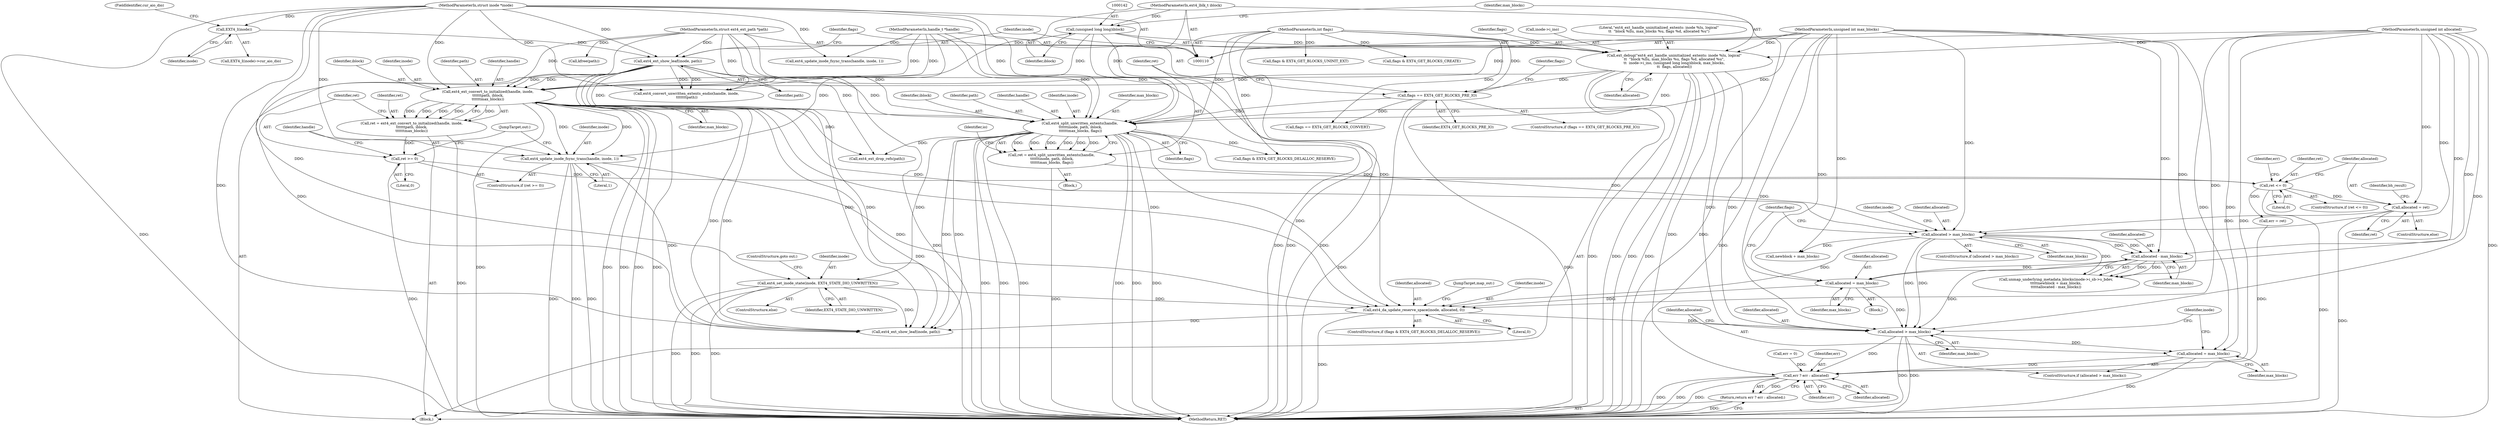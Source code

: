 digraph "1_linux_744692dc059845b2a3022119871846e74d4f6e11_0@API" {
"1000276" [label="(Call,allocated > max_blocks)"];
"1000267" [label="(Call,ext4_da_update_reserve_space(inode, allocated, 0))"];
"1000157" [label="(Call,ext4_split_unwritten_extents(handle,\n \t\t\t\t\t\tinode, path, iblock,\n \t\t\t\t\t\tmax_blocks, flags))"];
"1000111" [label="(MethodParameterIn,handle_t *handle)"];
"1000147" [label="(Call,ext4_ext_show_leaf(inode, path))"];
"1000133" [label="(Call,EXT4_I(inode))"];
"1000112" [label="(MethodParameterIn,struct inode *inode)"];
"1000115" [label="(MethodParameterIn,struct ext4_ext_path *path)"];
"1000141" [label="(Call,(unsigned long long)iblock)"];
"1000113" [label="(MethodParameterIn,ext4_lblk_t iblock)"];
"1000136" [label="(Call,ext_debug(\"ext4_ext_handle_uninitialized_extents: inode %lu, logical\"\n\t\t  \"block %llu, max_blocks %u, flags %d, allocated %u\",\n\t\t  inode->i_ino, (unsigned long long)iblock, max_blocks,\n\t\t  flags, allocated))"];
"1000114" [label="(MethodParameterIn,unsigned int max_blocks)"];
"1000116" [label="(MethodParameterIn,int flags)"];
"1000117" [label="(MethodParameterIn,unsigned int allocated)"];
"1000151" [label="(Call,flags == EXT4_GET_BLOCKS_PRE_IO)"];
"1000223" [label="(Call,ext4_update_inode_fsync_trans(handle, inode, 1))"];
"1000213" [label="(Call,ext4_ext_convert_to_initialized(handle, inode,\n\t\t\t\t\t\tpath, iblock,\n\t\t\t\t\t\tmax_blocks))"];
"1000172" [label="(Call,ext4_set_inode_state(inode, EXT4_STATE_DIO_UNWRITTEN))"];
"1000260" [label="(Call,allocated = max_blocks)"];
"1000257" [label="(Call,allocated - max_blocks)"];
"1000244" [label="(Call,allocated > max_blocks)"];
"1000238" [label="(Call,allocated = ret)"];
"1000229" [label="(Call,ret <= 0)"];
"1000220" [label="(Call,ret >= 0)"];
"1000211" [label="(Call,ret = ext4_ext_convert_to_initialized(handle, inode,\n\t\t\t\t\t\tpath, iblock,\n\t\t\t\t\t\tmax_blocks))"];
"1000155" [label="(Call,ret = ext4_split_unwritten_extents(handle,\n \t\t\t\t\t\tinode, path, iblock,\n \t\t\t\t\t\tmax_blocks, flags))"];
"1000279" [label="(Call,allocated = max_blocks)"];
"1000308" [label="(Call,err ? err : allocated)"];
"1000307" [label="(Return,return err ? err : allocated;)"];
"1000219" [label="(ControlStructure,if (ret >= 0))"];
"1000264" [label="(Call,flags & EXT4_GET_BLOCKS_DELALLOC_RESERVE)"];
"1000211" [label="(Call,ret = ext4_ext_convert_to_initialized(handle, inode,\n\t\t\t\t\t\tpath, iblock,\n\t\t\t\t\t\tmax_blocks))"];
"1000246" [label="(Identifier,max_blocks)"];
"1000251" [label="(Identifier,inode)"];
"1000243" [label="(ControlStructure,if (allocated > max_blocks))"];
"1000216" [label="(Identifier,path)"];
"1000160" [label="(Identifier,path)"];
"1000132" [label="(Call,EXT4_I(inode)->cur_aio_dio)"];
"1000224" [label="(Identifier,handle)"];
"1000263" [label="(ControlStructure,if (flags & EXT4_GET_BLOCKS_DELALLOC_RESERVE))"];
"1000134" [label="(Identifier,inode)"];
"1000309" [label="(Identifier,err)"];
"1000155" [label="(Call,ret = ext4_split_unwritten_extents(handle,\n \t\t\t\t\t\tinode, path, iblock,\n \t\t\t\t\t\tmax_blocks, flags))"];
"1000270" [label="(Literal,0)"];
"1000126" [label="(Call,err = 0)"];
"1000174" [label="(Identifier,EXT4_STATE_DIO_UNWRITTEN)"];
"1000177" [label="(Call,flags == EXT4_GET_BLOCKS_CONVERT)"];
"1000231" [label="(Literal,0)"];
"1000138" [label="(Call,inode->i_ino)"];
"1000225" [label="(Identifier,inode)"];
"1000257" [label="(Call,allocated - max_blocks)"];
"1000112" [label="(MethodParameterIn,struct inode *inode)"];
"1000148" [label="(Identifier,inode)"];
"1000154" [label="(Block,)"];
"1000151" [label="(Call,flags == EXT4_GET_BLOCKS_PRE_IO)"];
"1000269" [label="(Identifier,allocated)"];
"1000149" [label="(Identifier,path)"];
"1000311" [label="(Identifier,allocated)"];
"1000212" [label="(Identifier,ret)"];
"1000172" [label="(Call,ext4_set_inode_state(inode, EXT4_STATE_DIO_UNWRITTEN))"];
"1000120" [label="(Block,)"];
"1000283" [label="(Identifier,inode)"];
"1000312" [label="(MethodReturn,RET)"];
"1000115" [label="(MethodParameterIn,struct ext4_ext_path *path)"];
"1000276" [label="(Call,allocated > max_blocks)"];
"1000173" [label="(Identifier,inode)"];
"1000226" [label="(Literal,1)"];
"1000280" [label="(Identifier,allocated)"];
"1000248" [label="(Call,unmap_underlying_metadata_blocks(inode->i_sb->s_bdev,\n\t\t\t\t\tnewblock + max_blocks,\n\t\t\t\t\tallocated - max_blocks))"];
"1000136" [label="(Call,ext_debug(\"ext4_ext_handle_uninitialized_extents: inode %lu, logical\"\n\t\t  \"block %llu, max_blocks %u, flags %d, allocated %u\",\n\t\t  inode->i_ino, (unsigned long long)iblock, max_blocks,\n\t\t  flags, allocated))"];
"1000116" [label="(MethodParameterIn,int flags)"];
"1000133" [label="(Call,EXT4_I(inode))"];
"1000275" [label="(ControlStructure,if (allocated > max_blocks))"];
"1000259" [label="(Identifier,max_blocks)"];
"1000197" [label="(Call,flags & EXT4_GET_BLOCKS_UNINIT_EXT)"];
"1000305" [label="(Call,kfree(path))"];
"1000214" [label="(Identifier,handle)"];
"1000217" [label="(Identifier,iblock)"];
"1000267" [label="(Call,ext4_da_update_reserve_space(inode, allocated, 0))"];
"1000183" [label="(Call,ext4_convert_unwritten_extents_endio(handle, inode,\n \t\t\t\t\t\t\tpath))"];
"1000271" [label="(JumpTarget,map_out:)"];
"1000158" [label="(Identifier,handle)"];
"1000111" [label="(MethodParameterIn,handle_t *handle)"];
"1000113" [label="(MethodParameterIn,ext4_lblk_t iblock)"];
"1000310" [label="(Identifier,err)"];
"1000254" [label="(Call,newblock + max_blocks)"];
"1000165" [label="(Identifier,io)"];
"1000282" [label="(Call,ext4_ext_show_leaf(inode, path))"];
"1000307" [label="(Return,return err ? err : allocated;)"];
"1000244" [label="(Call,allocated > max_blocks)"];
"1000159" [label="(Identifier,inode)"];
"1000162" [label="(Identifier,max_blocks)"];
"1000156" [label="(Identifier,ret)"];
"1000281" [label="(Identifier,max_blocks)"];
"1000171" [label="(ControlStructure,else)"];
"1000144" [label="(Identifier,max_blocks)"];
"1000247" [label="(Block,)"];
"1000303" [label="(Call,ext4_ext_drop_refs(path))"];
"1000237" [label="(ControlStructure,else)"];
"1000240" [label="(Identifier,ret)"];
"1000260" [label="(Call,allocated = max_blocks)"];
"1000147" [label="(Call,ext4_ext_show_leaf(inode, path))"];
"1000117" [label="(MethodParameterIn,unsigned int allocated)"];
"1000141" [label="(Call,(unsigned long long)iblock)"];
"1000150" [label="(ControlStructure,if (flags == EXT4_GET_BLOCKS_PRE_IO))"];
"1000215" [label="(Identifier,inode)"];
"1000242" [label="(Identifier,bh_result)"];
"1000308" [label="(Call,err ? err : allocated)"];
"1000222" [label="(Literal,0)"];
"1000191" [label="(Call,ext4_update_inode_fsync_trans(handle, inode, 1))"];
"1000227" [label="(JumpTarget,out:)"];
"1000152" [label="(Identifier,flags)"];
"1000239" [label="(Identifier,allocated)"];
"1000137" [label="(Literal,\"ext4_ext_handle_uninitialized_extents: inode %lu, logical\"\n\t\t  \"block %llu, max_blocks %u, flags %d, allocated %u\")"];
"1000153" [label="(Identifier,EXT4_GET_BLOCKS_PRE_IO)"];
"1000221" [label="(Identifier,ret)"];
"1000145" [label="(Identifier,flags)"];
"1000218" [label="(Identifier,max_blocks)"];
"1000213" [label="(Call,ext4_ext_convert_to_initialized(handle, inode,\n\t\t\t\t\t\tpath, iblock,\n\t\t\t\t\t\tmax_blocks))"];
"1000175" [label="(ControlStructure,goto out;)"];
"1000161" [label="(Identifier,iblock)"];
"1000163" [label="(Identifier,flags)"];
"1000114" [label="(MethodParameterIn,unsigned int max_blocks)"];
"1000265" [label="(Identifier,flags)"];
"1000245" [label="(Identifier,allocated)"];
"1000268" [label="(Identifier,inode)"];
"1000203" [label="(Call,flags & EXT4_GET_BLOCKS_CREATE)"];
"1000258" [label="(Identifier,allocated)"];
"1000230" [label="(Identifier,ret)"];
"1000262" [label="(Identifier,max_blocks)"];
"1000157" [label="(Call,ext4_split_unwritten_extents(handle,\n \t\t\t\t\t\tinode, path, iblock,\n \t\t\t\t\t\tmax_blocks, flags))"];
"1000143" [label="(Identifier,iblock)"];
"1000220" [label="(Call,ret >= 0)"];
"1000135" [label="(FieldIdentifier,cur_aio_dio)"];
"1000233" [label="(Call,err = ret)"];
"1000228" [label="(ControlStructure,if (ret <= 0))"];
"1000223" [label="(Call,ext4_update_inode_fsync_trans(handle, inode, 1))"];
"1000178" [label="(Identifier,flags)"];
"1000278" [label="(Identifier,max_blocks)"];
"1000238" [label="(Call,allocated = ret)"];
"1000261" [label="(Identifier,allocated)"];
"1000234" [label="(Identifier,err)"];
"1000279" [label="(Call,allocated = max_blocks)"];
"1000146" [label="(Identifier,allocated)"];
"1000277" [label="(Identifier,allocated)"];
"1000229" [label="(Call,ret <= 0)"];
"1000276" -> "1000275"  [label="AST: "];
"1000276" -> "1000278"  [label="CFG: "];
"1000277" -> "1000276"  [label="AST: "];
"1000278" -> "1000276"  [label="AST: "];
"1000280" -> "1000276"  [label="CFG: "];
"1000283" -> "1000276"  [label="CFG: "];
"1000276" -> "1000312"  [label="DDG: "];
"1000276" -> "1000312"  [label="DDG: "];
"1000267" -> "1000276"  [label="DDG: "];
"1000260" -> "1000276"  [label="DDG: "];
"1000244" -> "1000276"  [label="DDG: "];
"1000244" -> "1000276"  [label="DDG: "];
"1000136" -> "1000276"  [label="DDG: "];
"1000136" -> "1000276"  [label="DDG: "];
"1000117" -> "1000276"  [label="DDG: "];
"1000114" -> "1000276"  [label="DDG: "];
"1000257" -> "1000276"  [label="DDG: "];
"1000276" -> "1000279"  [label="DDG: "];
"1000276" -> "1000308"  [label="DDG: "];
"1000267" -> "1000263"  [label="AST: "];
"1000267" -> "1000270"  [label="CFG: "];
"1000268" -> "1000267"  [label="AST: "];
"1000269" -> "1000267"  [label="AST: "];
"1000270" -> "1000267"  [label="AST: "];
"1000271" -> "1000267"  [label="CFG: "];
"1000267" -> "1000312"  [label="DDG: "];
"1000157" -> "1000267"  [label="DDG: "];
"1000223" -> "1000267"  [label="DDG: "];
"1000172" -> "1000267"  [label="DDG: "];
"1000213" -> "1000267"  [label="DDG: "];
"1000112" -> "1000267"  [label="DDG: "];
"1000260" -> "1000267"  [label="DDG: "];
"1000244" -> "1000267"  [label="DDG: "];
"1000117" -> "1000267"  [label="DDG: "];
"1000267" -> "1000282"  [label="DDG: "];
"1000157" -> "1000155"  [label="AST: "];
"1000157" -> "1000163"  [label="CFG: "];
"1000158" -> "1000157"  [label="AST: "];
"1000159" -> "1000157"  [label="AST: "];
"1000160" -> "1000157"  [label="AST: "];
"1000161" -> "1000157"  [label="AST: "];
"1000162" -> "1000157"  [label="AST: "];
"1000163" -> "1000157"  [label="AST: "];
"1000155" -> "1000157"  [label="CFG: "];
"1000157" -> "1000312"  [label="DDG: "];
"1000157" -> "1000312"  [label="DDG: "];
"1000157" -> "1000312"  [label="DDG: "];
"1000157" -> "1000312"  [label="DDG: "];
"1000157" -> "1000312"  [label="DDG: "];
"1000157" -> "1000312"  [label="DDG: "];
"1000157" -> "1000155"  [label="DDG: "];
"1000157" -> "1000155"  [label="DDG: "];
"1000157" -> "1000155"  [label="DDG: "];
"1000157" -> "1000155"  [label="DDG: "];
"1000157" -> "1000155"  [label="DDG: "];
"1000157" -> "1000155"  [label="DDG: "];
"1000111" -> "1000157"  [label="DDG: "];
"1000147" -> "1000157"  [label="DDG: "];
"1000147" -> "1000157"  [label="DDG: "];
"1000112" -> "1000157"  [label="DDG: "];
"1000115" -> "1000157"  [label="DDG: "];
"1000141" -> "1000157"  [label="DDG: "];
"1000113" -> "1000157"  [label="DDG: "];
"1000136" -> "1000157"  [label="DDG: "];
"1000114" -> "1000157"  [label="DDG: "];
"1000151" -> "1000157"  [label="DDG: "];
"1000116" -> "1000157"  [label="DDG: "];
"1000157" -> "1000172"  [label="DDG: "];
"1000157" -> "1000244"  [label="DDG: "];
"1000157" -> "1000264"  [label="DDG: "];
"1000157" -> "1000282"  [label="DDG: "];
"1000157" -> "1000282"  [label="DDG: "];
"1000157" -> "1000303"  [label="DDG: "];
"1000111" -> "1000110"  [label="AST: "];
"1000111" -> "1000312"  [label="DDG: "];
"1000111" -> "1000183"  [label="DDG: "];
"1000111" -> "1000191"  [label="DDG: "];
"1000111" -> "1000213"  [label="DDG: "];
"1000111" -> "1000223"  [label="DDG: "];
"1000147" -> "1000120"  [label="AST: "];
"1000147" -> "1000149"  [label="CFG: "];
"1000148" -> "1000147"  [label="AST: "];
"1000149" -> "1000147"  [label="AST: "];
"1000152" -> "1000147"  [label="CFG: "];
"1000147" -> "1000312"  [label="DDG: "];
"1000133" -> "1000147"  [label="DDG: "];
"1000112" -> "1000147"  [label="DDG: "];
"1000115" -> "1000147"  [label="DDG: "];
"1000147" -> "1000183"  [label="DDG: "];
"1000147" -> "1000183"  [label="DDG: "];
"1000147" -> "1000213"  [label="DDG: "];
"1000147" -> "1000213"  [label="DDG: "];
"1000147" -> "1000282"  [label="DDG: "];
"1000147" -> "1000282"  [label="DDG: "];
"1000133" -> "1000132"  [label="AST: "];
"1000133" -> "1000134"  [label="CFG: "];
"1000134" -> "1000133"  [label="AST: "];
"1000135" -> "1000133"  [label="CFG: "];
"1000112" -> "1000133"  [label="DDG: "];
"1000112" -> "1000110"  [label="AST: "];
"1000112" -> "1000312"  [label="DDG: "];
"1000112" -> "1000172"  [label="DDG: "];
"1000112" -> "1000183"  [label="DDG: "];
"1000112" -> "1000191"  [label="DDG: "];
"1000112" -> "1000213"  [label="DDG: "];
"1000112" -> "1000223"  [label="DDG: "];
"1000112" -> "1000282"  [label="DDG: "];
"1000115" -> "1000110"  [label="AST: "];
"1000115" -> "1000312"  [label="DDG: "];
"1000115" -> "1000183"  [label="DDG: "];
"1000115" -> "1000213"  [label="DDG: "];
"1000115" -> "1000282"  [label="DDG: "];
"1000115" -> "1000303"  [label="DDG: "];
"1000115" -> "1000305"  [label="DDG: "];
"1000141" -> "1000136"  [label="AST: "];
"1000141" -> "1000143"  [label="CFG: "];
"1000142" -> "1000141"  [label="AST: "];
"1000143" -> "1000141"  [label="AST: "];
"1000144" -> "1000141"  [label="CFG: "];
"1000141" -> "1000312"  [label="DDG: "];
"1000141" -> "1000136"  [label="DDG: "];
"1000113" -> "1000141"  [label="DDG: "];
"1000141" -> "1000213"  [label="DDG: "];
"1000113" -> "1000110"  [label="AST: "];
"1000113" -> "1000312"  [label="DDG: "];
"1000113" -> "1000213"  [label="DDG: "];
"1000136" -> "1000120"  [label="AST: "];
"1000136" -> "1000146"  [label="CFG: "];
"1000137" -> "1000136"  [label="AST: "];
"1000138" -> "1000136"  [label="AST: "];
"1000144" -> "1000136"  [label="AST: "];
"1000145" -> "1000136"  [label="AST: "];
"1000146" -> "1000136"  [label="AST: "];
"1000148" -> "1000136"  [label="CFG: "];
"1000136" -> "1000312"  [label="DDG: "];
"1000136" -> "1000312"  [label="DDG: "];
"1000136" -> "1000312"  [label="DDG: "];
"1000136" -> "1000312"  [label="DDG: "];
"1000114" -> "1000136"  [label="DDG: "];
"1000116" -> "1000136"  [label="DDG: "];
"1000117" -> "1000136"  [label="DDG: "];
"1000136" -> "1000151"  [label="DDG: "];
"1000136" -> "1000213"  [label="DDG: "];
"1000136" -> "1000308"  [label="DDG: "];
"1000114" -> "1000110"  [label="AST: "];
"1000114" -> "1000312"  [label="DDG: "];
"1000114" -> "1000213"  [label="DDG: "];
"1000114" -> "1000244"  [label="DDG: "];
"1000114" -> "1000248"  [label="DDG: "];
"1000114" -> "1000254"  [label="DDG: "];
"1000114" -> "1000257"  [label="DDG: "];
"1000114" -> "1000260"  [label="DDG: "];
"1000114" -> "1000279"  [label="DDG: "];
"1000116" -> "1000110"  [label="AST: "];
"1000116" -> "1000312"  [label="DDG: "];
"1000116" -> "1000151"  [label="DDG: "];
"1000116" -> "1000177"  [label="DDG: "];
"1000116" -> "1000197"  [label="DDG: "];
"1000116" -> "1000203"  [label="DDG: "];
"1000116" -> "1000264"  [label="DDG: "];
"1000117" -> "1000110"  [label="AST: "];
"1000117" -> "1000312"  [label="DDG: "];
"1000117" -> "1000238"  [label="DDG: "];
"1000117" -> "1000244"  [label="DDG: "];
"1000117" -> "1000257"  [label="DDG: "];
"1000117" -> "1000260"  [label="DDG: "];
"1000117" -> "1000279"  [label="DDG: "];
"1000117" -> "1000308"  [label="DDG: "];
"1000151" -> "1000150"  [label="AST: "];
"1000151" -> "1000153"  [label="CFG: "];
"1000152" -> "1000151"  [label="AST: "];
"1000153" -> "1000151"  [label="AST: "];
"1000156" -> "1000151"  [label="CFG: "];
"1000178" -> "1000151"  [label="CFG: "];
"1000151" -> "1000312"  [label="DDG: "];
"1000151" -> "1000312"  [label="DDG: "];
"1000151" -> "1000177"  [label="DDG: "];
"1000223" -> "1000219"  [label="AST: "];
"1000223" -> "1000226"  [label="CFG: "];
"1000224" -> "1000223"  [label="AST: "];
"1000225" -> "1000223"  [label="AST: "];
"1000226" -> "1000223"  [label="AST: "];
"1000227" -> "1000223"  [label="CFG: "];
"1000223" -> "1000312"  [label="DDG: "];
"1000223" -> "1000312"  [label="DDG: "];
"1000223" -> "1000312"  [label="DDG: "];
"1000213" -> "1000223"  [label="DDG: "];
"1000213" -> "1000223"  [label="DDG: "];
"1000223" -> "1000282"  [label="DDG: "];
"1000213" -> "1000211"  [label="AST: "];
"1000213" -> "1000218"  [label="CFG: "];
"1000214" -> "1000213"  [label="AST: "];
"1000215" -> "1000213"  [label="AST: "];
"1000216" -> "1000213"  [label="AST: "];
"1000217" -> "1000213"  [label="AST: "];
"1000218" -> "1000213"  [label="AST: "];
"1000211" -> "1000213"  [label="CFG: "];
"1000213" -> "1000312"  [label="DDG: "];
"1000213" -> "1000312"  [label="DDG: "];
"1000213" -> "1000312"  [label="DDG: "];
"1000213" -> "1000312"  [label="DDG: "];
"1000213" -> "1000312"  [label="DDG: "];
"1000213" -> "1000211"  [label="DDG: "];
"1000213" -> "1000211"  [label="DDG: "];
"1000213" -> "1000211"  [label="DDG: "];
"1000213" -> "1000211"  [label="DDG: "];
"1000213" -> "1000211"  [label="DDG: "];
"1000213" -> "1000244"  [label="DDG: "];
"1000213" -> "1000282"  [label="DDG: "];
"1000213" -> "1000282"  [label="DDG: "];
"1000213" -> "1000303"  [label="DDG: "];
"1000172" -> "1000171"  [label="AST: "];
"1000172" -> "1000174"  [label="CFG: "];
"1000173" -> "1000172"  [label="AST: "];
"1000174" -> "1000172"  [label="AST: "];
"1000175" -> "1000172"  [label="CFG: "];
"1000172" -> "1000312"  [label="DDG: "];
"1000172" -> "1000312"  [label="DDG: "];
"1000172" -> "1000312"  [label="DDG: "];
"1000172" -> "1000282"  [label="DDG: "];
"1000260" -> "1000247"  [label="AST: "];
"1000260" -> "1000262"  [label="CFG: "];
"1000261" -> "1000260"  [label="AST: "];
"1000262" -> "1000260"  [label="AST: "];
"1000265" -> "1000260"  [label="CFG: "];
"1000257" -> "1000260"  [label="DDG: "];
"1000257" -> "1000248"  [label="AST: "];
"1000257" -> "1000259"  [label="CFG: "];
"1000258" -> "1000257"  [label="AST: "];
"1000259" -> "1000257"  [label="AST: "];
"1000248" -> "1000257"  [label="CFG: "];
"1000257" -> "1000248"  [label="DDG: "];
"1000257" -> "1000248"  [label="DDG: "];
"1000244" -> "1000257"  [label="DDG: "];
"1000244" -> "1000257"  [label="DDG: "];
"1000244" -> "1000243"  [label="AST: "];
"1000244" -> "1000246"  [label="CFG: "];
"1000245" -> "1000244"  [label="AST: "];
"1000246" -> "1000244"  [label="AST: "];
"1000251" -> "1000244"  [label="CFG: "];
"1000265" -> "1000244"  [label="CFG: "];
"1000238" -> "1000244"  [label="DDG: "];
"1000244" -> "1000248"  [label="DDG: "];
"1000244" -> "1000254"  [label="DDG: "];
"1000238" -> "1000237"  [label="AST: "];
"1000238" -> "1000240"  [label="CFG: "];
"1000239" -> "1000238"  [label="AST: "];
"1000240" -> "1000238"  [label="AST: "];
"1000242" -> "1000238"  [label="CFG: "];
"1000238" -> "1000312"  [label="DDG: "];
"1000229" -> "1000238"  [label="DDG: "];
"1000229" -> "1000228"  [label="AST: "];
"1000229" -> "1000231"  [label="CFG: "];
"1000230" -> "1000229"  [label="AST: "];
"1000231" -> "1000229"  [label="AST: "];
"1000234" -> "1000229"  [label="CFG: "];
"1000239" -> "1000229"  [label="CFG: "];
"1000229" -> "1000312"  [label="DDG: "];
"1000220" -> "1000229"  [label="DDG: "];
"1000155" -> "1000229"  [label="DDG: "];
"1000229" -> "1000233"  [label="DDG: "];
"1000220" -> "1000219"  [label="AST: "];
"1000220" -> "1000222"  [label="CFG: "];
"1000221" -> "1000220"  [label="AST: "];
"1000222" -> "1000220"  [label="AST: "];
"1000224" -> "1000220"  [label="CFG: "];
"1000227" -> "1000220"  [label="CFG: "];
"1000220" -> "1000312"  [label="DDG: "];
"1000211" -> "1000220"  [label="DDG: "];
"1000211" -> "1000120"  [label="AST: "];
"1000212" -> "1000211"  [label="AST: "];
"1000221" -> "1000211"  [label="CFG: "];
"1000211" -> "1000312"  [label="DDG: "];
"1000155" -> "1000154"  [label="AST: "];
"1000156" -> "1000155"  [label="AST: "];
"1000165" -> "1000155"  [label="CFG: "];
"1000155" -> "1000312"  [label="DDG: "];
"1000279" -> "1000275"  [label="AST: "];
"1000279" -> "1000281"  [label="CFG: "];
"1000280" -> "1000279"  [label="AST: "];
"1000281" -> "1000279"  [label="AST: "];
"1000283" -> "1000279"  [label="CFG: "];
"1000279" -> "1000312"  [label="DDG: "];
"1000279" -> "1000308"  [label="DDG: "];
"1000308" -> "1000307"  [label="AST: "];
"1000308" -> "1000310"  [label="CFG: "];
"1000308" -> "1000311"  [label="CFG: "];
"1000309" -> "1000308"  [label="AST: "];
"1000310" -> "1000308"  [label="AST: "];
"1000311" -> "1000308"  [label="AST: "];
"1000307" -> "1000308"  [label="CFG: "];
"1000308" -> "1000312"  [label="DDG: "];
"1000308" -> "1000312"  [label="DDG: "];
"1000308" -> "1000312"  [label="DDG: "];
"1000308" -> "1000307"  [label="DDG: "];
"1000126" -> "1000308"  [label="DDG: "];
"1000233" -> "1000308"  [label="DDG: "];
"1000307" -> "1000120"  [label="AST: "];
"1000312" -> "1000307"  [label="CFG: "];
"1000307" -> "1000312"  [label="DDG: "];
}
